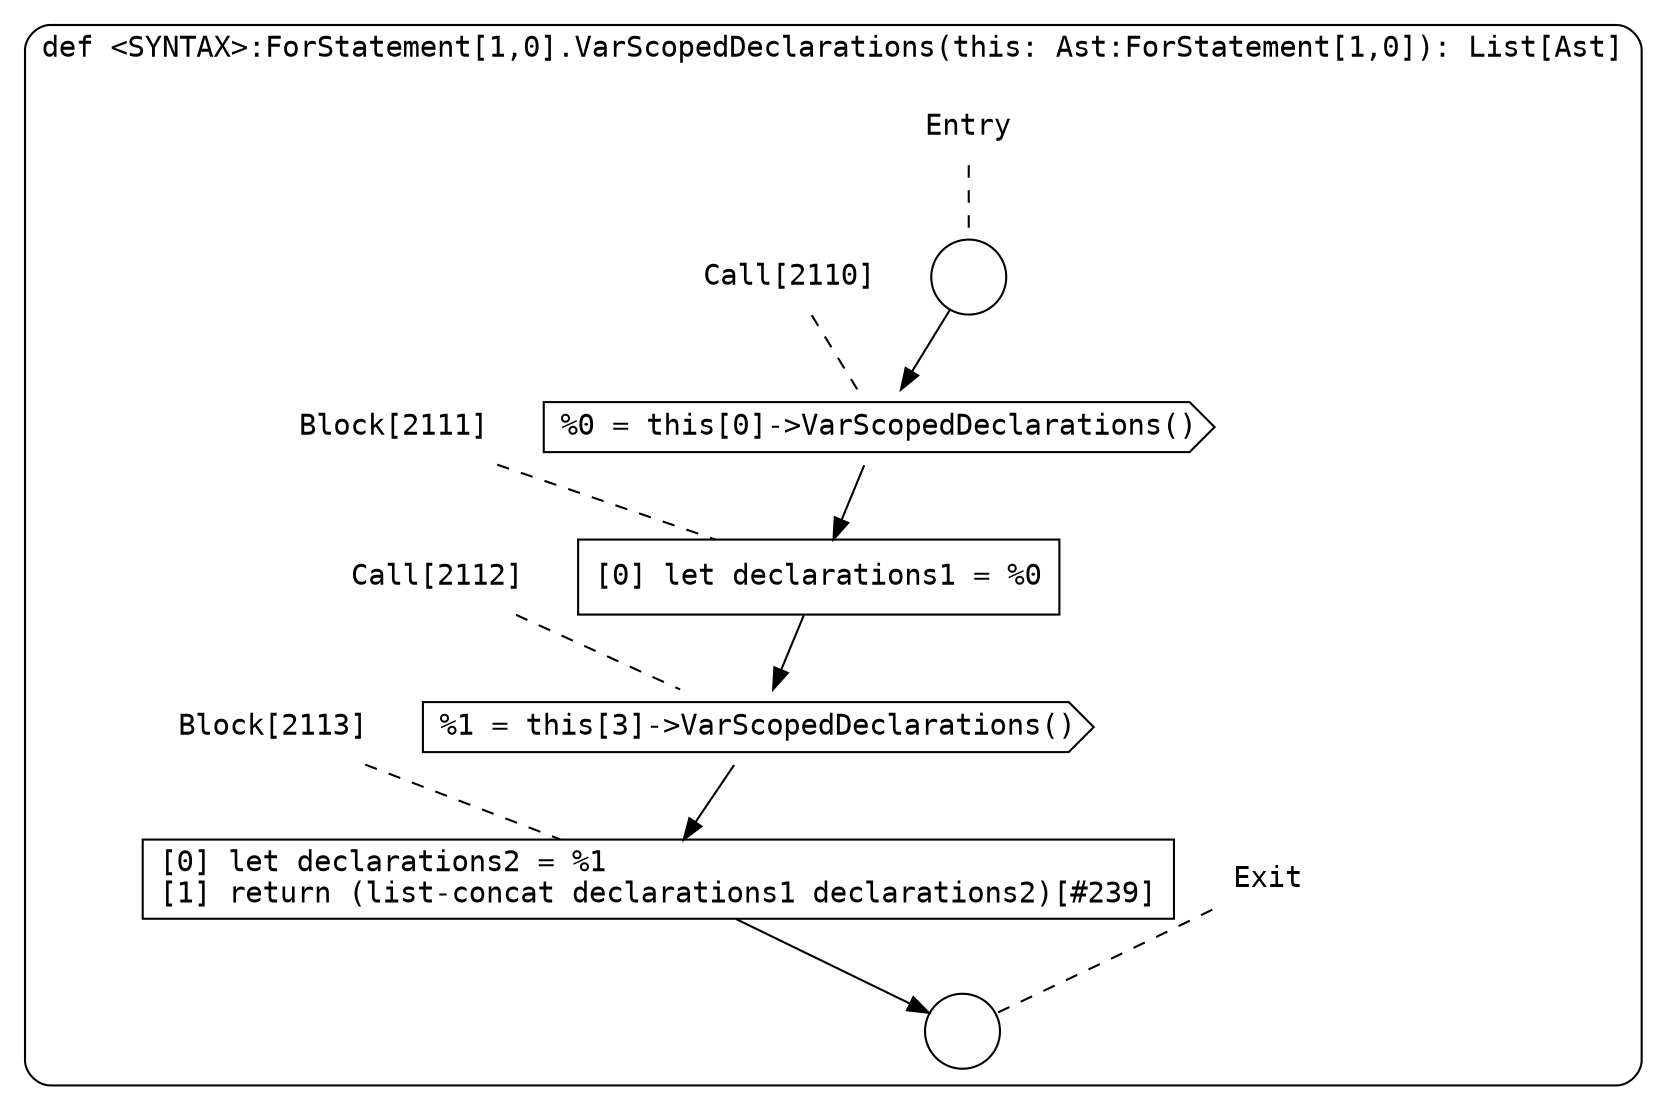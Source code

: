digraph {
  graph [fontname = "Consolas"]
  node [fontname = "Consolas"]
  edge [fontname = "Consolas"]
  subgraph cluster412 {
    label = "def <SYNTAX>:ForStatement[1,0].VarScopedDeclarations(this: Ast:ForStatement[1,0]): List[Ast]"
    style = rounded
    cluster412_entry_name [shape=none, label=<<font color="black">Entry</font>>]
    cluster412_entry_name -> cluster412_entry [arrowhead=none, color="black", style=dashed]
    cluster412_entry [shape=circle label=" " color="black" fillcolor="white" style=filled]
    cluster412_entry -> node2110 [color="black"]
    cluster412_exit_name [shape=none, label=<<font color="black">Exit</font>>]
    cluster412_exit_name -> cluster412_exit [arrowhead=none, color="black", style=dashed]
    cluster412_exit [shape=circle label=" " color="black" fillcolor="white" style=filled]
    node2110_name [shape=none, label=<<font color="black">Call[2110]</font>>]
    node2110_name -> node2110 [arrowhead=none, color="black", style=dashed]
    node2110 [shape=cds, label=<<font color="black">%0 = this[0]-&gt;VarScopedDeclarations()</font>> color="black" fillcolor="white", style=filled]
    node2110 -> node2111 [color="black"]
    node2111_name [shape=none, label=<<font color="black">Block[2111]</font>>]
    node2111_name -> node2111 [arrowhead=none, color="black", style=dashed]
    node2111 [shape=box, label=<<font color="black">[0] let declarations1 = %0<BR ALIGN="LEFT"/></font>> color="black" fillcolor="white", style=filled]
    node2111 -> node2112 [color="black"]
    node2112_name [shape=none, label=<<font color="black">Call[2112]</font>>]
    node2112_name -> node2112 [arrowhead=none, color="black", style=dashed]
    node2112 [shape=cds, label=<<font color="black">%1 = this[3]-&gt;VarScopedDeclarations()</font>> color="black" fillcolor="white", style=filled]
    node2112 -> node2113 [color="black"]
    node2113_name [shape=none, label=<<font color="black">Block[2113]</font>>]
    node2113_name -> node2113 [arrowhead=none, color="black", style=dashed]
    node2113 [shape=box, label=<<font color="black">[0] let declarations2 = %1<BR ALIGN="LEFT"/>[1] return (list-concat declarations1 declarations2)[#239]<BR ALIGN="LEFT"/></font>> color="black" fillcolor="white", style=filled]
    node2113 -> cluster412_exit [color="black"]
  }
}